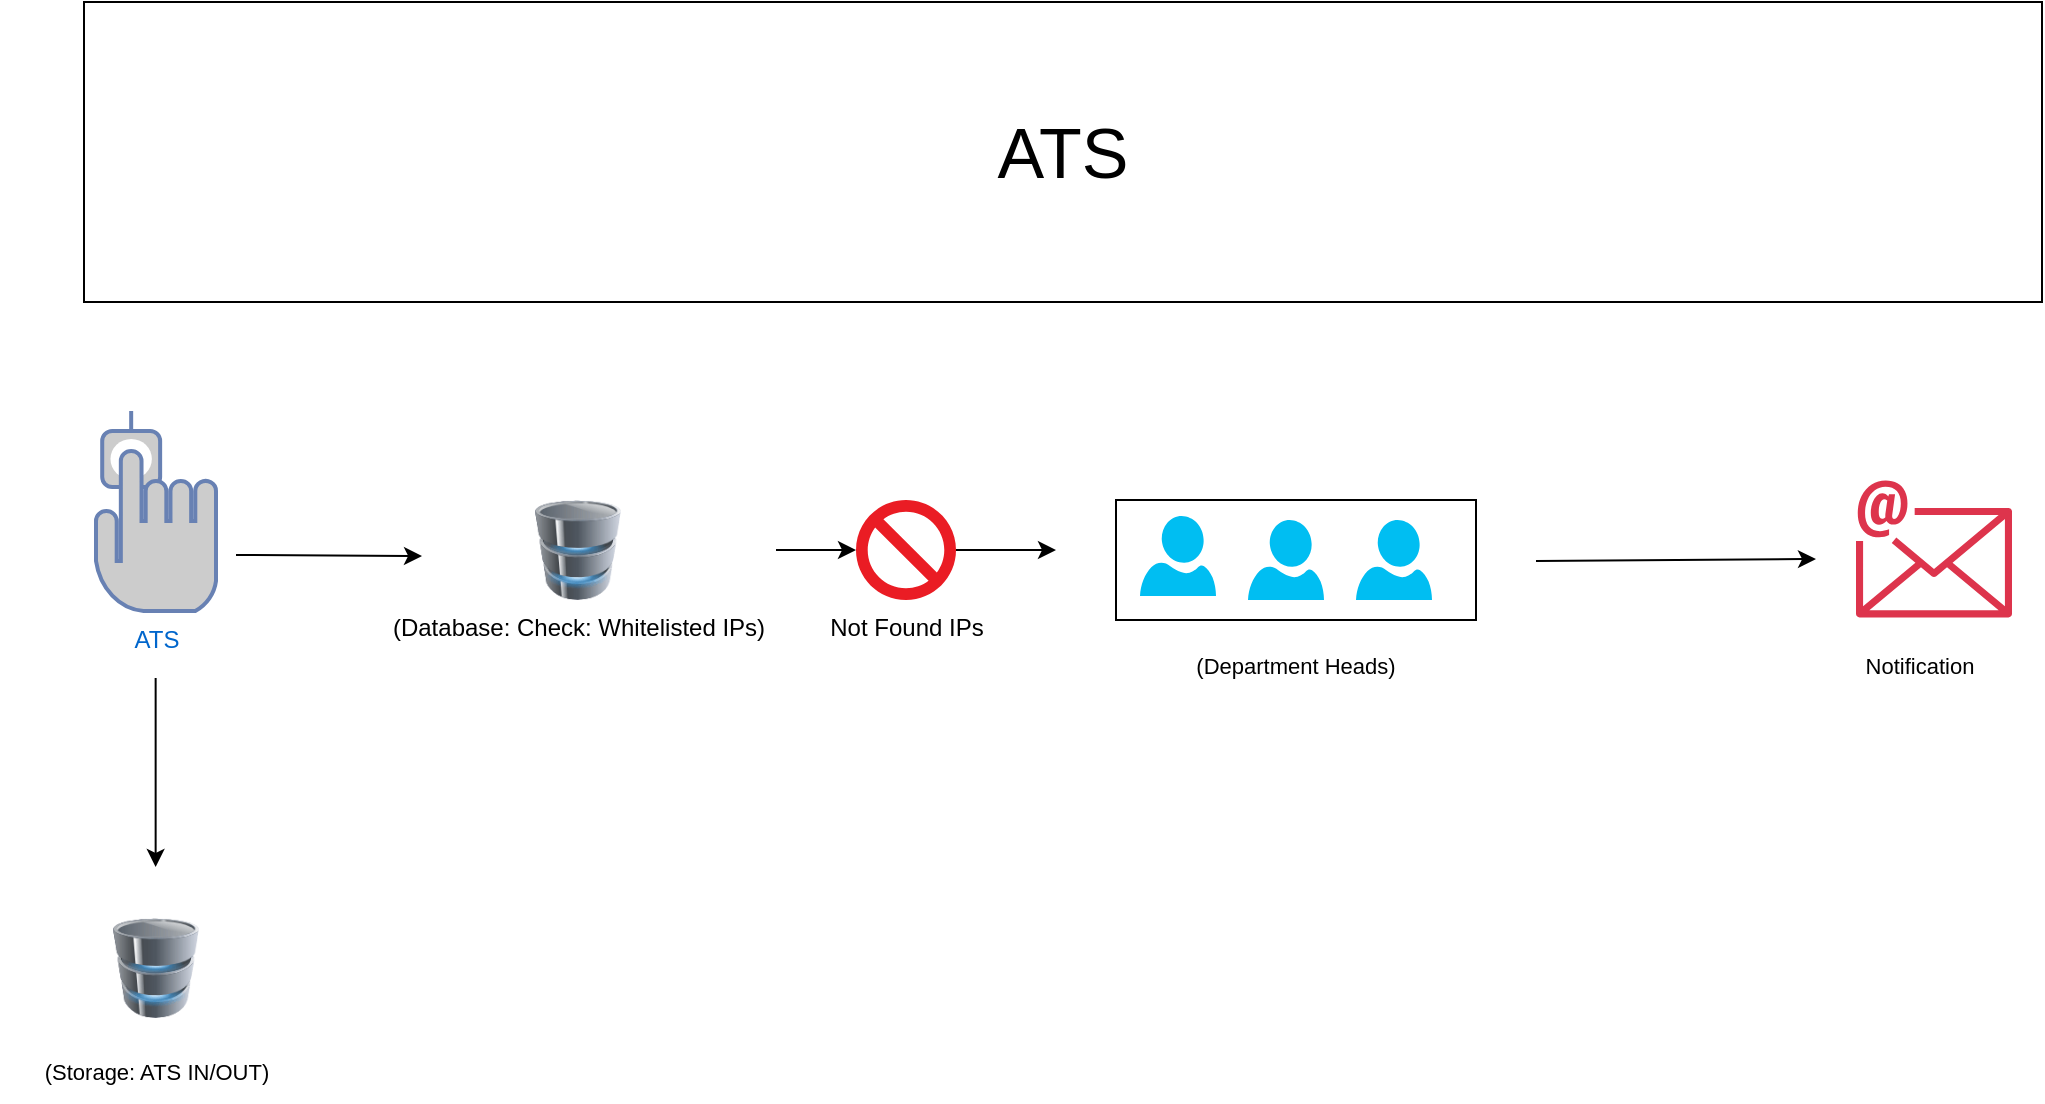 <mxfile version="26.2.14">
  <diagram name="Page-1" id="9xYf71dzz5W9HyN54voS">
    <mxGraphModel dx="2015" dy="1886" grid="0" gridSize="10" guides="0" tooltips="1" connect="1" arrows="1" fold="1" page="1" pageScale="1" pageWidth="827" pageHeight="1169" math="0" shadow="0">
      <root>
        <mxCell id="0" />
        <mxCell id="1" parent="0" />
        <mxCell id="k2o65sQ9iLGO9QFqGN_a-1" value="&lt;font&gt;ATS&lt;/font&gt;" style="fontColor=#0066CC;verticalAlign=top;verticalLabelPosition=bottom;labelPosition=center;align=center;html=1;outlineConnect=0;fillColor=#CCCCCC;strokeColor=#6881B3;gradientColor=none;gradientDirection=north;strokeWidth=2;shape=mxgraph.networks.biometric_reader;" parent="1" vertex="1">
          <mxGeometry x="-30" y="154.5" width="60" height="100" as="geometry" />
        </mxCell>
        <mxCell id="k2o65sQ9iLGO9QFqGN_a-3" value="" style="endArrow=classic;html=1;rounded=0;flowAnimation=0;" parent="1" edge="1">
          <mxGeometry width="50" height="50" relative="1" as="geometry">
            <mxPoint x="-0.18" y="288" as="sourcePoint" />
            <mxPoint x="-0.18" y="382.5" as="targetPoint" />
          </mxGeometry>
        </mxCell>
        <mxCell id="k2o65sQ9iLGO9QFqGN_a-4" value="" style="sketch=0;outlineConnect=0;fontColor=#232F3E;gradientColor=none;fillColor=#DD344C;strokeColor=none;dashed=0;verticalLabelPosition=bottom;verticalAlign=top;align=center;html=1;fontSize=12;fontStyle=0;aspect=fixed;shape=mxgraph.aws4.email;" parent="1" vertex="1">
          <mxGeometry x="850" y="189" width="78" height="69" as="geometry" />
        </mxCell>
        <mxCell id="k2o65sQ9iLGO9QFqGN_a-5" value="" style="endArrow=classic;html=1;rounded=0;" parent="1" source="k2o65sQ9iLGO9QFqGN_a-6" edge="1">
          <mxGeometry width="50" height="50" relative="1" as="geometry">
            <mxPoint x="310" y="227.5" as="sourcePoint" />
            <mxPoint x="450" y="224" as="targetPoint" />
          </mxGeometry>
        </mxCell>
        <mxCell id="k2o65sQ9iLGO9QFqGN_a-8" value="" style="rounded=0;whiteSpace=wrap;html=1;" parent="1" vertex="1">
          <mxGeometry x="480" y="199" width="180" height="60" as="geometry" />
        </mxCell>
        <mxCell id="k2o65sQ9iLGO9QFqGN_a-9" value="" style="verticalLabelPosition=bottom;html=1;verticalAlign=top;align=center;strokeColor=none;fillColor=#00BEF2;shape=mxgraph.azure.user;" parent="1" vertex="1">
          <mxGeometry x="492" y="207" width="38" height="40" as="geometry" />
        </mxCell>
        <mxCell id="k2o65sQ9iLGO9QFqGN_a-10" value="" style="verticalLabelPosition=bottom;html=1;verticalAlign=top;align=center;strokeColor=none;fillColor=#00BEF2;shape=mxgraph.azure.user;" parent="1" vertex="1">
          <mxGeometry x="600" y="209" width="38" height="40" as="geometry" />
        </mxCell>
        <mxCell id="k2o65sQ9iLGO9QFqGN_a-11" value="" style="verticalLabelPosition=bottom;html=1;verticalAlign=top;align=center;strokeColor=none;fillColor=#00BEF2;shape=mxgraph.azure.user;" parent="1" vertex="1">
          <mxGeometry x="546" y="209" width="38" height="40" as="geometry" />
        </mxCell>
        <mxCell id="k2o65sQ9iLGO9QFqGN_a-12" value="&lt;font style=&quot;font-size: 11px;&quot;&gt;(Department Heads)&lt;/font&gt;" style="text;html=1;align=center;verticalAlign=middle;whiteSpace=wrap;rounded=0;" parent="1" vertex="1">
          <mxGeometry x="515" y="267" width="110" height="30" as="geometry" />
        </mxCell>
        <mxCell id="k2o65sQ9iLGO9QFqGN_a-14" value="" style="endArrow=classic;html=1;rounded=0;" parent="1" edge="1">
          <mxGeometry width="50" height="50" relative="1" as="geometry">
            <mxPoint x="690" y="229.5" as="sourcePoint" />
            <mxPoint x="830" y="228.5" as="targetPoint" />
          </mxGeometry>
        </mxCell>
        <mxCell id="k2o65sQ9iLGO9QFqGN_a-17" value="" style="image;html=1;image=img/lib/clip_art/computers/Database_128x128.png" parent="1" vertex="1">
          <mxGeometry x="-40" y="408" width="80" height="50" as="geometry" />
        </mxCell>
        <mxCell id="k2o65sQ9iLGO9QFqGN_a-18" value="&lt;font style=&quot;font-size: 11px;&quot;&gt;(Storage: ATS IN/OUT)&lt;/font&gt;" style="text;html=1;align=center;verticalAlign=middle;whiteSpace=wrap;rounded=0;" parent="1" vertex="1">
          <mxGeometry x="-77.5" y="470" width="155" height="30" as="geometry" />
        </mxCell>
        <mxCell id="k2o65sQ9iLGO9QFqGN_a-19" value="" style="endArrow=classic;html=1;rounded=0;flowAnimation=0;" parent="1" edge="1">
          <mxGeometry width="50" height="50" relative="1" as="geometry">
            <mxPoint x="40" y="226.5" as="sourcePoint" />
            <mxPoint x="133" y="227" as="targetPoint" />
          </mxGeometry>
        </mxCell>
        <mxCell id="k2o65sQ9iLGO9QFqGN_a-20" value="" style="endArrow=classic;html=1;rounded=0;" parent="1" target="k2o65sQ9iLGO9QFqGN_a-6" edge="1">
          <mxGeometry width="50" height="50" relative="1" as="geometry">
            <mxPoint x="310" y="224" as="sourcePoint" />
            <mxPoint x="450" y="226.5" as="targetPoint" />
          </mxGeometry>
        </mxCell>
        <mxCell id="k2o65sQ9iLGO9QFqGN_a-6" value="Not Found IPs" style="sketch=0;aspect=fixed;pointerEvents=1;shadow=0;dashed=0;html=1;strokeColor=none;labelPosition=center;verticalLabelPosition=bottom;verticalAlign=top;align=center;shape=mxgraph.mscae.enterprise.not_allowed;fillColor=#EA1C24;" parent="1" vertex="1">
          <mxGeometry x="350" y="199" width="50" height="50" as="geometry" />
        </mxCell>
        <mxCell id="k2o65sQ9iLGO9QFqGN_a-23" value="&lt;font style=&quot;font-size: 11px;&quot;&gt;Notification&lt;/font&gt;" style="text;html=1;align=center;verticalAlign=middle;whiteSpace=wrap;rounded=0;" parent="1" vertex="1">
          <mxGeometry x="827" y="267" width="110" height="30" as="geometry" />
        </mxCell>
        <mxCell id="k2o65sQ9iLGO9QFqGN_a-24" value="&lt;font style=&quot;font-size: 35px;&quot;&gt;ATS&lt;/font&gt;" style="rounded=0;whiteSpace=wrap;html=1;" parent="1" vertex="1">
          <mxGeometry x="-36" y="-50" width="979" height="150" as="geometry" />
        </mxCell>
        <mxCell id="U0acJ2L4uUVqCDpVt0SR-1" value="(Database: Check: Whitelisted IPs)" style="image;html=1;image=img/lib/clip_art/computers/Database_128x128.png" vertex="1" parent="1">
          <mxGeometry x="171" y="199" width="80" height="50" as="geometry" />
        </mxCell>
      </root>
    </mxGraphModel>
  </diagram>
</mxfile>
